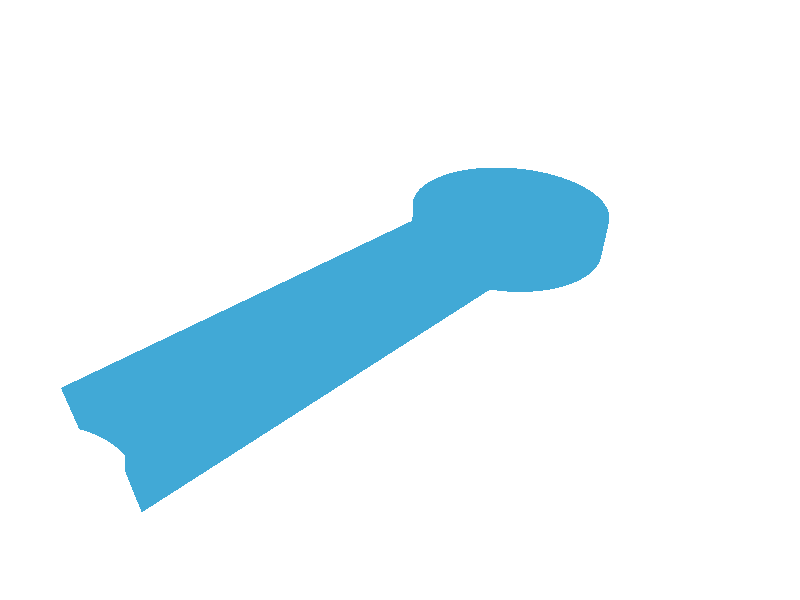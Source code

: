 #include "colors.inc"    // The include files contain#include "shapes.inc"    // pre-defined scene elements#include "finish.inc"#include "metals.inc"#include "stones.inc"#version 3.6;/* Rendering of a strange metal key found in the Ghost   Tower of Inverness */global_settings {	assumed_gamma 1.8	ambient_light rgb<1, 1, 1>}#declare T_key = texture {	pigment { SkyBlue }	finish { F_MetalA }}object {	union {		cylinder { <0, 0, 0>, <0, 1, 0>, 2.5 }		difference {			box      { <0,   0, -1.2>, <13, 1, 1.2> }			cylinder { <13, -1, 0>,    <13, 2, 0>, 2.5 }				}	}	texture { T_key }}//plane {//	<0,1,0>, 0//	texture { pigment { White } }//}light_source {	<0, 20, 0>	color Gray20}light_source {	<10, 20, 0>	color Gray20}light_source {	<-10, 20, 0>	color Gray20}light_source {	<0, 20, 10>	color Gray20}light_source {	<0, 20, -10>	color Gray20}camera {	location <12, 8, 8>	look_at  <4, 0, 0>}background { color White }